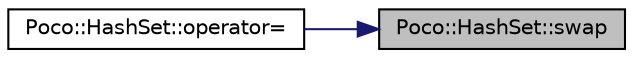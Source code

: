 digraph "Poco::HashSet::swap"
{
 // LATEX_PDF_SIZE
  edge [fontname="Helvetica",fontsize="10",labelfontname="Helvetica",labelfontsize="10"];
  node [fontname="Helvetica",fontsize="10",shape=record];
  rankdir="RL";
  Node1 [label="Poco::HashSet::swap",height=0.2,width=0.4,color="black", fillcolor="grey75", style="filled", fontcolor="black",tooltip="Swaps the HashSet with another one."];
  Node1 -> Node2 [dir="back",color="midnightblue",fontsize="10",style="solid",fontname="Helvetica"];
  Node2 [label="Poco::HashSet::operator=",height=0.2,width=0.4,color="black", fillcolor="white", style="filled",URL="$classPoco_1_1HashSet.html#ad43a137828e5093fc424f706201fbd00",tooltip="Assigns another HashSet."];
}
